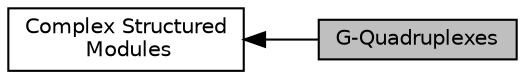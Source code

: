 digraph "G-Quadruplexes"
{
  bgcolor="transparent";
  edge [fontname="Helvetica",fontsize="10",labelfontname="Helvetica",labelfontsize="10"];
  node [fontname="Helvetica",fontsize="10",shape=box];
  rankdir=LR;
  Node1 [label="Complex Structured\l Modules",height=0.2,width=0.4,color="black",URL="$group__paired__modules.html",tooltip=" "];
  Node0 [label="G-Quadruplexes",height=0.2,width=0.4,color="black", fillcolor="grey75", style="filled", fontcolor="black",tooltip="Various functions related to G-quadruplex computations."];
  Node1->Node0 [shape=plaintext, dir="back", style="solid"];
}
